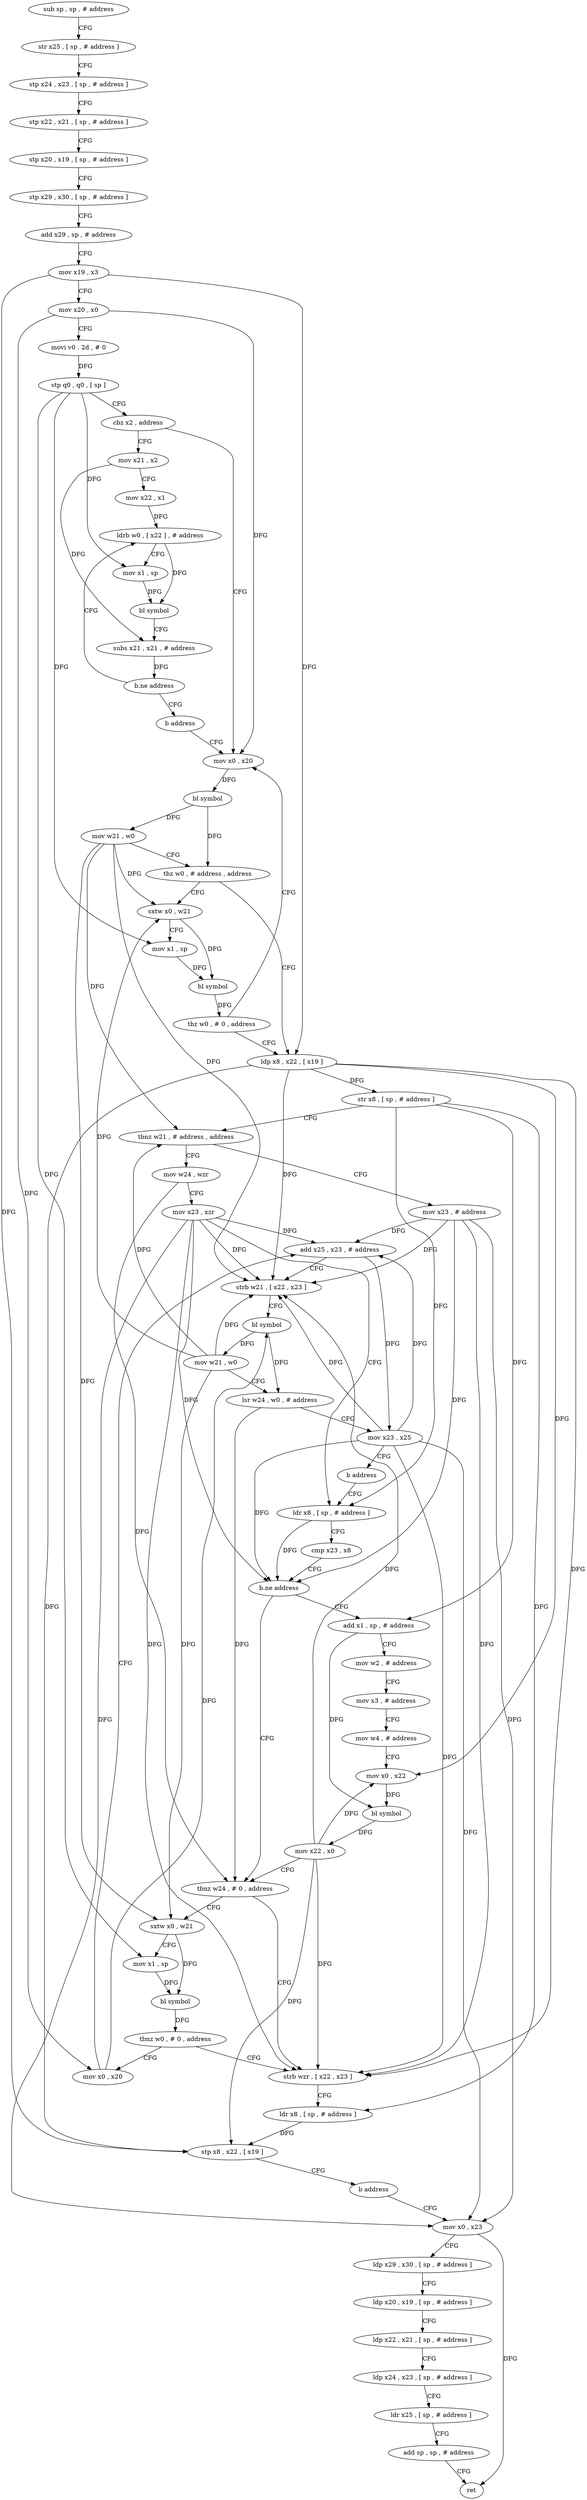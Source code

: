 digraph "func" {
"4253488" [label = "sub sp , sp , # address" ]
"4253492" [label = "str x25 , [ sp , # address ]" ]
"4253496" [label = "stp x24 , x23 , [ sp , # address ]" ]
"4253500" [label = "stp x22 , x21 , [ sp , # address ]" ]
"4253504" [label = "stp x20 , x19 , [ sp , # address ]" ]
"4253508" [label = "stp x29 , x30 , [ sp , # address ]" ]
"4253512" [label = "add x29 , sp , # address" ]
"4253516" [label = "mov x19 , x3" ]
"4253520" [label = "mov x20 , x0" ]
"4253524" [label = "movi v0 . 2d , # 0" ]
"4253528" [label = "stp q0 , q0 , [ sp ]" ]
"4253532" [label = "cbz x2 , address" ]
"4253584" [label = "mov x0 , x20" ]
"4253536" [label = "mov x21 , x2" ]
"4253588" [label = "bl symbol" ]
"4253592" [label = "mov w21 , w0" ]
"4253596" [label = "tbz w0 , # address , address" ]
"4253568" [label = "sxtw x0 , w21" ]
"4253600" [label = "ldp x8 , x22 , [ x19 ]" ]
"4253540" [label = "mov x22 , x1" ]
"4253544" [label = "ldrb w0 , [ x22 ] , # address" ]
"4253572" [label = "mov x1 , sp" ]
"4253576" [label = "bl symbol" ]
"4253580" [label = "tbz w0 , # 0 , address" ]
"4253604" [label = "str x8 , [ sp , # address ]" ]
"4253608" [label = "tbnz w21 , # address , address" ]
"4253728" [label = "mov x23 , # address" ]
"4253612" [label = "mov w24 , wzr" ]
"4253548" [label = "mov x1 , sp" ]
"4253552" [label = "bl symbol" ]
"4253556" [label = "subs x21 , x21 , # address" ]
"4253560" [label = "b.ne address" ]
"4253564" [label = "b address" ]
"4253732" [label = "mov x0 , x23" ]
"4253616" [label = "mov x23 , xzr" ]
"4253620" [label = "ldr x8 , [ sp , # address ]" ]
"4253660" [label = "tbnz w24 , # 0 , address" ]
"4253712" [label = "strb wzr , [ x22 , x23 ]" ]
"4253664" [label = "sxtw x0 , w21" ]
"4253632" [label = "add x1 , sp , # address" ]
"4253636" [label = "mov w2 , # address" ]
"4253640" [label = "mov x3 , # address" ]
"4253644" [label = "mov w4 , # address" ]
"4253648" [label = "mov x0 , x22" ]
"4253652" [label = "bl symbol" ]
"4253656" [label = "mov x22 , x0" ]
"4253716" [label = "ldr x8 , [ sp , # address ]" ]
"4253720" [label = "stp x8 , x22 , [ x19 ]" ]
"4253724" [label = "b address" ]
"4253668" [label = "mov x1 , sp" ]
"4253672" [label = "bl symbol" ]
"4253676" [label = "tbnz w0 , # 0 , address" ]
"4253680" [label = "mov x0 , x20" ]
"4253736" [label = "ldp x29 , x30 , [ sp , # address ]" ]
"4253740" [label = "ldp x20 , x19 , [ sp , # address ]" ]
"4253744" [label = "ldp x22 , x21 , [ sp , # address ]" ]
"4253748" [label = "ldp x24 , x23 , [ sp , # address ]" ]
"4253752" [label = "ldr x25 , [ sp , # address ]" ]
"4253756" [label = "add sp , sp , # address" ]
"4253760" [label = "ret" ]
"4253684" [label = "add x25 , x23 , # address" ]
"4253688" [label = "strb w21 , [ x22 , x23 ]" ]
"4253692" [label = "bl symbol" ]
"4253696" [label = "mov w21 , w0" ]
"4253700" [label = "lsr w24 , w0 , # address" ]
"4253704" [label = "mov x23 , x25" ]
"4253708" [label = "b address" ]
"4253624" [label = "cmp x23 , x8" ]
"4253628" [label = "b.ne address" ]
"4253488" -> "4253492" [ label = "CFG" ]
"4253492" -> "4253496" [ label = "CFG" ]
"4253496" -> "4253500" [ label = "CFG" ]
"4253500" -> "4253504" [ label = "CFG" ]
"4253504" -> "4253508" [ label = "CFG" ]
"4253508" -> "4253512" [ label = "CFG" ]
"4253512" -> "4253516" [ label = "CFG" ]
"4253516" -> "4253520" [ label = "CFG" ]
"4253516" -> "4253600" [ label = "DFG" ]
"4253516" -> "4253720" [ label = "DFG" ]
"4253520" -> "4253524" [ label = "CFG" ]
"4253520" -> "4253584" [ label = "DFG" ]
"4253520" -> "4253680" [ label = "DFG" ]
"4253524" -> "4253528" [ label = "DFG" ]
"4253528" -> "4253532" [ label = "CFG" ]
"4253528" -> "4253572" [ label = "DFG" ]
"4253528" -> "4253548" [ label = "DFG" ]
"4253528" -> "4253668" [ label = "DFG" ]
"4253532" -> "4253584" [ label = "CFG" ]
"4253532" -> "4253536" [ label = "CFG" ]
"4253584" -> "4253588" [ label = "DFG" ]
"4253536" -> "4253540" [ label = "CFG" ]
"4253536" -> "4253556" [ label = "DFG" ]
"4253588" -> "4253592" [ label = "DFG" ]
"4253588" -> "4253596" [ label = "DFG" ]
"4253592" -> "4253596" [ label = "CFG" ]
"4253592" -> "4253568" [ label = "DFG" ]
"4253592" -> "4253608" [ label = "DFG" ]
"4253592" -> "4253664" [ label = "DFG" ]
"4253592" -> "4253688" [ label = "DFG" ]
"4253596" -> "4253568" [ label = "CFG" ]
"4253596" -> "4253600" [ label = "CFG" ]
"4253568" -> "4253572" [ label = "CFG" ]
"4253568" -> "4253576" [ label = "DFG" ]
"4253600" -> "4253604" [ label = "DFG" ]
"4253600" -> "4253648" [ label = "DFG" ]
"4253600" -> "4253712" [ label = "DFG" ]
"4253600" -> "4253720" [ label = "DFG" ]
"4253600" -> "4253688" [ label = "DFG" ]
"4253540" -> "4253544" [ label = "DFG" ]
"4253544" -> "4253548" [ label = "CFG" ]
"4253544" -> "4253552" [ label = "DFG" ]
"4253572" -> "4253576" [ label = "DFG" ]
"4253576" -> "4253580" [ label = "DFG" ]
"4253580" -> "4253600" [ label = "CFG" ]
"4253580" -> "4253584" [ label = "CFG" ]
"4253604" -> "4253608" [ label = "CFG" ]
"4253604" -> "4253620" [ label = "DFG" ]
"4253604" -> "4253716" [ label = "DFG" ]
"4253604" -> "4253632" [ label = "DFG" ]
"4253608" -> "4253728" [ label = "CFG" ]
"4253608" -> "4253612" [ label = "CFG" ]
"4253728" -> "4253732" [ label = "DFG" ]
"4253728" -> "4253628" [ label = "DFG" ]
"4253728" -> "4253712" [ label = "DFG" ]
"4253728" -> "4253684" [ label = "DFG" ]
"4253728" -> "4253688" [ label = "DFG" ]
"4253612" -> "4253616" [ label = "CFG" ]
"4253612" -> "4253660" [ label = "DFG" ]
"4253548" -> "4253552" [ label = "DFG" ]
"4253552" -> "4253556" [ label = "CFG" ]
"4253556" -> "4253560" [ label = "DFG" ]
"4253560" -> "4253544" [ label = "CFG" ]
"4253560" -> "4253564" [ label = "CFG" ]
"4253564" -> "4253584" [ label = "CFG" ]
"4253732" -> "4253736" [ label = "CFG" ]
"4253732" -> "4253760" [ label = "DFG" ]
"4253616" -> "4253620" [ label = "CFG" ]
"4253616" -> "4253732" [ label = "DFG" ]
"4253616" -> "4253628" [ label = "DFG" ]
"4253616" -> "4253712" [ label = "DFG" ]
"4253616" -> "4253684" [ label = "DFG" ]
"4253616" -> "4253688" [ label = "DFG" ]
"4253620" -> "4253624" [ label = "CFG" ]
"4253620" -> "4253628" [ label = "DFG" ]
"4253660" -> "4253712" [ label = "CFG" ]
"4253660" -> "4253664" [ label = "CFG" ]
"4253712" -> "4253716" [ label = "CFG" ]
"4253664" -> "4253668" [ label = "CFG" ]
"4253664" -> "4253672" [ label = "DFG" ]
"4253632" -> "4253636" [ label = "CFG" ]
"4253632" -> "4253652" [ label = "DFG" ]
"4253636" -> "4253640" [ label = "CFG" ]
"4253640" -> "4253644" [ label = "CFG" ]
"4253644" -> "4253648" [ label = "CFG" ]
"4253648" -> "4253652" [ label = "DFG" ]
"4253652" -> "4253656" [ label = "DFG" ]
"4253656" -> "4253660" [ label = "CFG" ]
"4253656" -> "4253648" [ label = "DFG" ]
"4253656" -> "4253712" [ label = "DFG" ]
"4253656" -> "4253720" [ label = "DFG" ]
"4253656" -> "4253688" [ label = "DFG" ]
"4253716" -> "4253720" [ label = "DFG" ]
"4253720" -> "4253724" [ label = "CFG" ]
"4253724" -> "4253732" [ label = "CFG" ]
"4253668" -> "4253672" [ label = "DFG" ]
"4253672" -> "4253676" [ label = "DFG" ]
"4253676" -> "4253712" [ label = "CFG" ]
"4253676" -> "4253680" [ label = "CFG" ]
"4253680" -> "4253684" [ label = "CFG" ]
"4253680" -> "4253692" [ label = "DFG" ]
"4253736" -> "4253740" [ label = "CFG" ]
"4253740" -> "4253744" [ label = "CFG" ]
"4253744" -> "4253748" [ label = "CFG" ]
"4253748" -> "4253752" [ label = "CFG" ]
"4253752" -> "4253756" [ label = "CFG" ]
"4253756" -> "4253760" [ label = "CFG" ]
"4253684" -> "4253688" [ label = "CFG" ]
"4253684" -> "4253704" [ label = "DFG" ]
"4253688" -> "4253692" [ label = "CFG" ]
"4253692" -> "4253696" [ label = "DFG" ]
"4253692" -> "4253700" [ label = "DFG" ]
"4253696" -> "4253700" [ label = "CFG" ]
"4253696" -> "4253568" [ label = "DFG" ]
"4253696" -> "4253608" [ label = "DFG" ]
"4253696" -> "4253664" [ label = "DFG" ]
"4253696" -> "4253688" [ label = "DFG" ]
"4253700" -> "4253704" [ label = "CFG" ]
"4253700" -> "4253660" [ label = "DFG" ]
"4253704" -> "4253708" [ label = "CFG" ]
"4253704" -> "4253732" [ label = "DFG" ]
"4253704" -> "4253712" [ label = "DFG" ]
"4253704" -> "4253684" [ label = "DFG" ]
"4253704" -> "4253628" [ label = "DFG" ]
"4253704" -> "4253688" [ label = "DFG" ]
"4253708" -> "4253620" [ label = "CFG" ]
"4253624" -> "4253628" [ label = "CFG" ]
"4253628" -> "4253660" [ label = "CFG" ]
"4253628" -> "4253632" [ label = "CFG" ]
}
